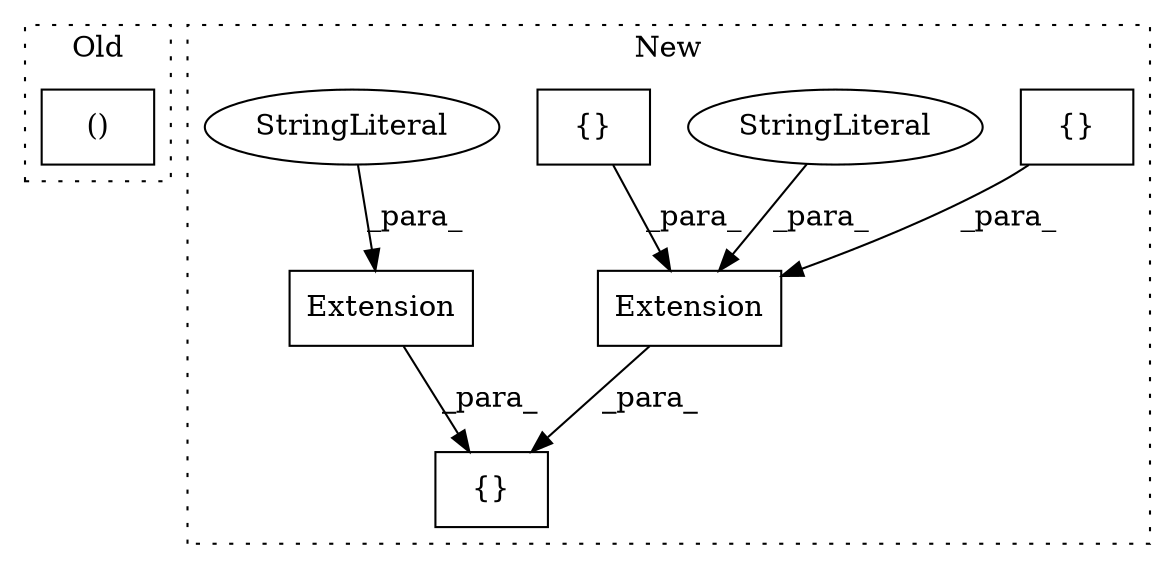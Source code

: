 digraph G {
subgraph cluster0 {
1 [label="()" a="106" s="290" l="159" shape="box"];
label = "Old";
style="dotted";
}
subgraph cluster1 {
2 [label="Extension" a="32" s="530,635" l="10,1" shape="box"];
3 [label="{}" a="4" s="612,634" l="1,1" shape="box"];
4 [label="StringLiteral" a="45" s="540" l="20" shape="ellipse"];
5 [label="{}" a="4" s="428,763" l="1,1" shape="box"];
6 [label="Extension" a="32" s="429,528" l="10,1" shape="box"];
7 [label="{}" a="4" s="573,598" l="1,1" shape="box"];
8 [label="StringLiteral" a="45" s="439" l="17" shape="ellipse"];
label = "New";
style="dotted";
}
2 -> 5 [label="_para_"];
3 -> 2 [label="_para_"];
4 -> 2 [label="_para_"];
6 -> 5 [label="_para_"];
7 -> 2 [label="_para_"];
8 -> 6 [label="_para_"];
}
